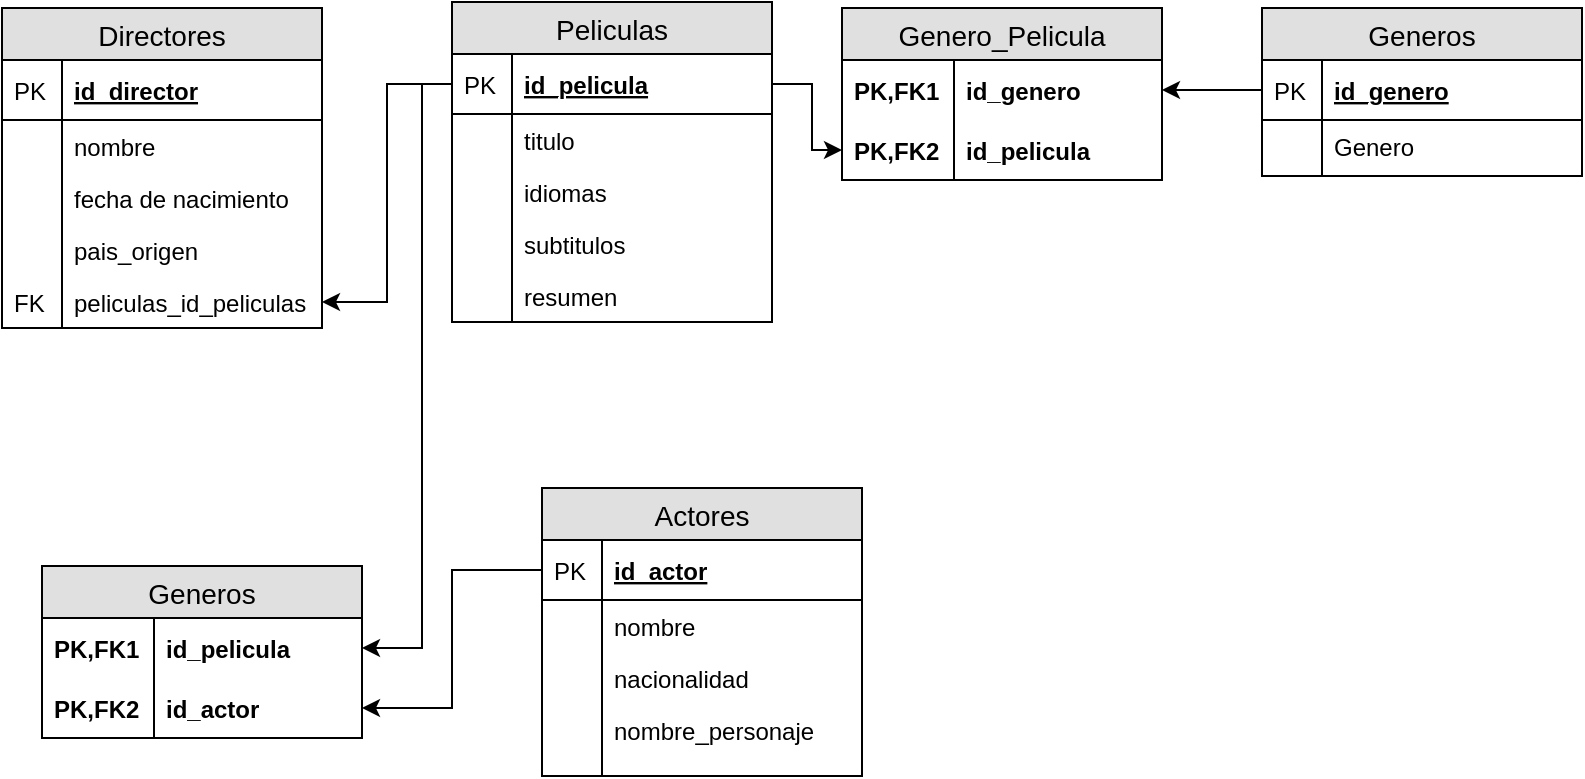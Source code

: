 <mxfile version="12.9.5" type="github"><diagram id="C5RBs43oDa-KdzZeNtuy" name="Page-1"><mxGraphModel dx="970" dy="523" grid="1" gridSize="10" guides="1" tooltips="1" connect="1" arrows="1" fold="1" page="1" pageScale="1" pageWidth="850" pageHeight="1100" math="0" shadow="0"><root><mxCell id="WIyWlLk6GJQsqaUBKTNV-0"/><mxCell id="WIyWlLk6GJQsqaUBKTNV-1" parent="WIyWlLk6GJQsqaUBKTNV-0"/><mxCell id="6sJdTnbzaLRJPbuMR9cc-52" value="Directores" style="swimlane;fontStyle=0;childLayout=stackLayout;horizontal=1;startSize=26;fillColor=#e0e0e0;horizontalStack=0;resizeParent=1;resizeParentMax=0;resizeLast=0;collapsible=1;marginBottom=0;swimlaneFillColor=#ffffff;align=center;fontSize=14;" parent="WIyWlLk6GJQsqaUBKTNV-1" vertex="1"><mxGeometry x="40" y="90" width="160" height="160" as="geometry"/></mxCell><mxCell id="6sJdTnbzaLRJPbuMR9cc-53" value="id_director" style="shape=partialRectangle;top=0;left=0;right=0;bottom=1;align=left;verticalAlign=middle;fillColor=none;spacingLeft=34;spacingRight=4;overflow=hidden;rotatable=0;points=[[0,0.5],[1,0.5]];portConstraint=eastwest;dropTarget=0;fontStyle=5;fontSize=12;" parent="6sJdTnbzaLRJPbuMR9cc-52" vertex="1"><mxGeometry y="26" width="160" height="30" as="geometry"/></mxCell><mxCell id="6sJdTnbzaLRJPbuMR9cc-54" value="PK" style="shape=partialRectangle;top=0;left=0;bottom=0;fillColor=none;align=left;verticalAlign=middle;spacingLeft=4;spacingRight=4;overflow=hidden;rotatable=0;points=[];portConstraint=eastwest;part=1;fontSize=12;" parent="6sJdTnbzaLRJPbuMR9cc-53" vertex="1" connectable="0"><mxGeometry width="30" height="30" as="geometry"/></mxCell><mxCell id="6sJdTnbzaLRJPbuMR9cc-55" value="nombre" style="shape=partialRectangle;top=0;left=0;right=0;bottom=0;align=left;verticalAlign=top;fillColor=none;spacingLeft=34;spacingRight=4;overflow=hidden;rotatable=0;points=[[0,0.5],[1,0.5]];portConstraint=eastwest;dropTarget=0;fontSize=12;" parent="6sJdTnbzaLRJPbuMR9cc-52" vertex="1"><mxGeometry y="56" width="160" height="26" as="geometry"/></mxCell><mxCell id="6sJdTnbzaLRJPbuMR9cc-56" value="" style="shape=partialRectangle;top=0;left=0;bottom=0;fillColor=none;align=left;verticalAlign=top;spacingLeft=4;spacingRight=4;overflow=hidden;rotatable=0;points=[];portConstraint=eastwest;part=1;fontSize=12;" parent="6sJdTnbzaLRJPbuMR9cc-55" vertex="1" connectable="0"><mxGeometry width="30" height="26" as="geometry"/></mxCell><mxCell id="6sJdTnbzaLRJPbuMR9cc-57" value="fecha de nacimiento" style="shape=partialRectangle;top=0;left=0;right=0;bottom=0;align=left;verticalAlign=top;fillColor=none;spacingLeft=34;spacingRight=4;overflow=hidden;rotatable=0;points=[[0,0.5],[1,0.5]];portConstraint=eastwest;dropTarget=0;fontSize=12;" parent="6sJdTnbzaLRJPbuMR9cc-52" vertex="1"><mxGeometry y="82" width="160" height="26" as="geometry"/></mxCell><mxCell id="6sJdTnbzaLRJPbuMR9cc-58" value="" style="shape=partialRectangle;top=0;left=0;bottom=0;fillColor=none;align=left;verticalAlign=top;spacingLeft=4;spacingRight=4;overflow=hidden;rotatable=0;points=[];portConstraint=eastwest;part=1;fontSize=12;" parent="6sJdTnbzaLRJPbuMR9cc-57" vertex="1" connectable="0"><mxGeometry width="30" height="26" as="geometry"/></mxCell><mxCell id="6sJdTnbzaLRJPbuMR9cc-59" value="pais_origen" style="shape=partialRectangle;top=0;left=0;right=0;bottom=0;align=left;verticalAlign=top;fillColor=none;spacingLeft=34;spacingRight=4;overflow=hidden;rotatable=0;points=[[0,0.5],[1,0.5]];portConstraint=eastwest;dropTarget=0;fontSize=12;" parent="6sJdTnbzaLRJPbuMR9cc-52" vertex="1"><mxGeometry y="108" width="160" height="26" as="geometry"/></mxCell><mxCell id="6sJdTnbzaLRJPbuMR9cc-60" value="" style="shape=partialRectangle;top=0;left=0;bottom=0;fillColor=none;align=left;verticalAlign=top;spacingLeft=4;spacingRight=4;overflow=hidden;rotatable=0;points=[];portConstraint=eastwest;part=1;fontSize=12;" parent="6sJdTnbzaLRJPbuMR9cc-59" vertex="1" connectable="0"><mxGeometry width="30" height="26" as="geometry"/></mxCell><mxCell id="6sJdTnbzaLRJPbuMR9cc-71" value="peliculas_id_peliculas" style="shape=partialRectangle;top=0;left=0;right=0;bottom=0;align=left;verticalAlign=top;fillColor=none;spacingLeft=34;spacingRight=4;overflow=hidden;rotatable=0;points=[[0,0.5],[1,0.5]];portConstraint=eastwest;dropTarget=0;fontSize=12;" parent="6sJdTnbzaLRJPbuMR9cc-52" vertex="1"><mxGeometry y="134" width="160" height="26" as="geometry"/></mxCell><mxCell id="6sJdTnbzaLRJPbuMR9cc-72" value="FK" style="shape=partialRectangle;top=0;left=0;bottom=0;fillColor=none;align=left;verticalAlign=top;spacingLeft=4;spacingRight=4;overflow=hidden;rotatable=0;points=[];portConstraint=eastwest;part=1;fontSize=12;" parent="6sJdTnbzaLRJPbuMR9cc-71" vertex="1" connectable="0"><mxGeometry width="30" height="26" as="geometry"/></mxCell><mxCell id="6sJdTnbzaLRJPbuMR9cc-112" value="Peliculas" style="swimlane;fontStyle=0;childLayout=stackLayout;horizontal=1;startSize=26;fillColor=#e0e0e0;horizontalStack=0;resizeParent=1;resizeParentMax=0;resizeLast=0;collapsible=1;marginBottom=0;swimlaneFillColor=#ffffff;align=center;fontSize=14;" parent="WIyWlLk6GJQsqaUBKTNV-1" vertex="1"><mxGeometry x="265" y="87" width="160" height="160" as="geometry"/></mxCell><mxCell id="6sJdTnbzaLRJPbuMR9cc-113" value="id_pelicula" style="shape=partialRectangle;top=0;left=0;right=0;bottom=1;align=left;verticalAlign=middle;fillColor=none;spacingLeft=34;spacingRight=4;overflow=hidden;rotatable=0;points=[[0,0.5],[1,0.5]];portConstraint=eastwest;dropTarget=0;fontStyle=5;fontSize=12;" parent="6sJdTnbzaLRJPbuMR9cc-112" vertex="1"><mxGeometry y="26" width="160" height="30" as="geometry"/></mxCell><mxCell id="6sJdTnbzaLRJPbuMR9cc-114" value="PK" style="shape=partialRectangle;top=0;left=0;bottom=0;fillColor=none;align=left;verticalAlign=middle;spacingLeft=4;spacingRight=4;overflow=hidden;rotatable=0;points=[];portConstraint=eastwest;part=1;fontSize=12;" parent="6sJdTnbzaLRJPbuMR9cc-113" vertex="1" connectable="0"><mxGeometry width="30" height="30" as="geometry"/></mxCell><mxCell id="6sJdTnbzaLRJPbuMR9cc-115" value="titulo" style="shape=partialRectangle;top=0;left=0;right=0;bottom=0;align=left;verticalAlign=top;fillColor=none;spacingLeft=34;spacingRight=4;overflow=hidden;rotatable=0;points=[[0,0.5],[1,0.5]];portConstraint=eastwest;dropTarget=0;fontSize=12;" parent="6sJdTnbzaLRJPbuMR9cc-112" vertex="1"><mxGeometry y="56" width="160" height="26" as="geometry"/></mxCell><mxCell id="6sJdTnbzaLRJPbuMR9cc-116" value="" style="shape=partialRectangle;top=0;left=0;bottom=0;fillColor=none;align=left;verticalAlign=top;spacingLeft=4;spacingRight=4;overflow=hidden;rotatable=0;points=[];portConstraint=eastwest;part=1;fontSize=12;" parent="6sJdTnbzaLRJPbuMR9cc-115" vertex="1" connectable="0"><mxGeometry width="30" height="26" as="geometry"/></mxCell><mxCell id="6sJdTnbzaLRJPbuMR9cc-117" value="idiomas" style="shape=partialRectangle;top=0;left=0;right=0;bottom=0;align=left;verticalAlign=top;fillColor=none;spacingLeft=34;spacingRight=4;overflow=hidden;rotatable=0;points=[[0,0.5],[1,0.5]];portConstraint=eastwest;dropTarget=0;fontSize=12;" parent="6sJdTnbzaLRJPbuMR9cc-112" vertex="1"><mxGeometry y="82" width="160" height="26" as="geometry"/></mxCell><mxCell id="6sJdTnbzaLRJPbuMR9cc-118" value="" style="shape=partialRectangle;top=0;left=0;bottom=0;fillColor=none;align=left;verticalAlign=top;spacingLeft=4;spacingRight=4;overflow=hidden;rotatable=0;points=[];portConstraint=eastwest;part=1;fontSize=12;" parent="6sJdTnbzaLRJPbuMR9cc-117" vertex="1" connectable="0"><mxGeometry width="30" height="26" as="geometry"/></mxCell><mxCell id="6sJdTnbzaLRJPbuMR9cc-119" value="subtitulos" style="shape=partialRectangle;top=0;left=0;right=0;bottom=0;align=left;verticalAlign=top;fillColor=none;spacingLeft=34;spacingRight=4;overflow=hidden;rotatable=0;points=[[0,0.5],[1,0.5]];portConstraint=eastwest;dropTarget=0;fontSize=12;" parent="6sJdTnbzaLRJPbuMR9cc-112" vertex="1"><mxGeometry y="108" width="160" height="26" as="geometry"/></mxCell><mxCell id="6sJdTnbzaLRJPbuMR9cc-120" value="" style="shape=partialRectangle;top=0;left=0;bottom=0;fillColor=none;align=left;verticalAlign=top;spacingLeft=4;spacingRight=4;overflow=hidden;rotatable=0;points=[];portConstraint=eastwest;part=1;fontSize=12;" parent="6sJdTnbzaLRJPbuMR9cc-119" vertex="1" connectable="0"><mxGeometry width="30" height="26" as="geometry"/></mxCell><mxCell id="6sJdTnbzaLRJPbuMR9cc-125" value="resumen" style="shape=partialRectangle;top=0;left=0;right=0;bottom=0;align=left;verticalAlign=top;fillColor=none;spacingLeft=34;spacingRight=4;overflow=hidden;rotatable=0;points=[[0,0.5],[1,0.5]];portConstraint=eastwest;dropTarget=0;fontSize=12;" parent="6sJdTnbzaLRJPbuMR9cc-112" vertex="1"><mxGeometry y="134" width="160" height="26" as="geometry"/></mxCell><mxCell id="6sJdTnbzaLRJPbuMR9cc-126" value="" style="shape=partialRectangle;top=0;left=0;bottom=0;fillColor=none;align=left;verticalAlign=top;spacingLeft=4;spacingRight=4;overflow=hidden;rotatable=0;points=[];portConstraint=eastwest;part=1;fontSize=12;" parent="6sJdTnbzaLRJPbuMR9cc-125" vertex="1" connectable="0"><mxGeometry width="30" height="26" as="geometry"/></mxCell><mxCell id="6sJdTnbzaLRJPbuMR9cc-131" style="edgeStyle=orthogonalEdgeStyle;rounded=0;orthogonalLoop=1;jettySize=auto;html=1;entryX=1;entryY=0.5;entryDx=0;entryDy=0;" parent="WIyWlLk6GJQsqaUBKTNV-1" source="6sJdTnbzaLRJPbuMR9cc-113" target="6sJdTnbzaLRJPbuMR9cc-71" edge="1"><mxGeometry relative="1" as="geometry"/></mxCell><mxCell id="6sJdTnbzaLRJPbuMR9cc-143" value="Genero_Pelicula" style="swimlane;fontStyle=0;childLayout=stackLayout;horizontal=1;startSize=26;fillColor=#e0e0e0;horizontalStack=0;resizeParent=1;resizeParentMax=0;resizeLast=0;collapsible=1;marginBottom=0;swimlaneFillColor=#ffffff;align=center;fontSize=14;" parent="WIyWlLk6GJQsqaUBKTNV-1" vertex="1"><mxGeometry x="460" y="90" width="160" height="86" as="geometry"/></mxCell><mxCell id="6sJdTnbzaLRJPbuMR9cc-144" value="id_genero" style="shape=partialRectangle;top=0;left=0;right=0;bottom=0;align=left;verticalAlign=middle;fillColor=none;spacingLeft=60;spacingRight=4;overflow=hidden;rotatable=0;points=[[0,0.5],[1,0.5]];portConstraint=eastwest;dropTarget=0;fontStyle=1;fontSize=12;" parent="6sJdTnbzaLRJPbuMR9cc-143" vertex="1"><mxGeometry y="26" width="160" height="30" as="geometry"/></mxCell><mxCell id="6sJdTnbzaLRJPbuMR9cc-145" value="PK,FK1" style="shape=partialRectangle;fontStyle=1;top=0;left=0;bottom=0;fillColor=none;align=left;verticalAlign=middle;spacingLeft=4;spacingRight=4;overflow=hidden;rotatable=0;points=[];portConstraint=eastwest;part=1;fontSize=12;" parent="6sJdTnbzaLRJPbuMR9cc-144" vertex="1" connectable="0"><mxGeometry width="56" height="30" as="geometry"/></mxCell><mxCell id="6sJdTnbzaLRJPbuMR9cc-146" value="id_pelicula" style="shape=partialRectangle;top=0;left=0;right=0;bottom=1;align=left;verticalAlign=middle;fillColor=none;spacingLeft=60;spacingRight=4;overflow=hidden;rotatable=0;points=[[0,0.5],[1,0.5]];portConstraint=eastwest;dropTarget=0;fontStyle=1;fontSize=12;" parent="6sJdTnbzaLRJPbuMR9cc-143" vertex="1"><mxGeometry y="56" width="160" height="30" as="geometry"/></mxCell><mxCell id="6sJdTnbzaLRJPbuMR9cc-147" value="PK,FK2" style="shape=partialRectangle;fontStyle=1;top=0;left=0;bottom=0;fillColor=none;align=left;verticalAlign=middle;spacingLeft=4;spacingRight=4;overflow=hidden;rotatable=0;points=[];portConstraint=eastwest;part=1;fontSize=12;" parent="6sJdTnbzaLRJPbuMR9cc-146" vertex="1" connectable="0"><mxGeometry width="56" height="30" as="geometry"/></mxCell><mxCell id="6sJdTnbzaLRJPbuMR9cc-150" style="edgeStyle=orthogonalEdgeStyle;rounded=0;orthogonalLoop=1;jettySize=auto;html=1;exitX=1;exitY=0.5;exitDx=0;exitDy=0;entryX=0;entryY=0.5;entryDx=0;entryDy=0;" parent="WIyWlLk6GJQsqaUBKTNV-1" source="6sJdTnbzaLRJPbuMR9cc-113" target="6sJdTnbzaLRJPbuMR9cc-146" edge="1"><mxGeometry relative="1" as="geometry"/></mxCell><mxCell id="6sJdTnbzaLRJPbuMR9cc-170" style="edgeStyle=orthogonalEdgeStyle;rounded=0;orthogonalLoop=1;jettySize=auto;html=1;exitX=0;exitY=0.5;exitDx=0;exitDy=0;entryX=1;entryY=0.5;entryDx=0;entryDy=0;" parent="WIyWlLk6GJQsqaUBKTNV-1" source="6sJdTnbzaLRJPbuMR9cc-94" target="6sJdTnbzaLRJPbuMR9cc-166" edge="1"><mxGeometry relative="1" as="geometry"/></mxCell><mxCell id="6sJdTnbzaLRJPbuMR9cc-171" style="edgeStyle=orthogonalEdgeStyle;rounded=0;orthogonalLoop=1;jettySize=auto;html=1;exitX=0;exitY=0.5;exitDx=0;exitDy=0;entryX=1;entryY=0.5;entryDx=0;entryDy=0;" parent="WIyWlLk6GJQsqaUBKTNV-1" source="6sJdTnbzaLRJPbuMR9cc-113" target="6sJdTnbzaLRJPbuMR9cc-164" edge="1"><mxGeometry relative="1" as="geometry"><Array as="points"><mxPoint x="250" y="128"/><mxPoint x="250" y="410"/></Array></mxGeometry></mxCell><mxCell id="6sJdTnbzaLRJPbuMR9cc-151" value="Generos" style="swimlane;fontStyle=0;childLayout=stackLayout;horizontal=1;startSize=26;fillColor=#e0e0e0;horizontalStack=0;resizeParent=1;resizeParentMax=0;resizeLast=0;collapsible=1;marginBottom=0;swimlaneFillColor=#ffffff;align=center;fontSize=14;" parent="WIyWlLk6GJQsqaUBKTNV-1" vertex="1"><mxGeometry x="670" y="90" width="160" height="84" as="geometry"/></mxCell><mxCell id="6sJdTnbzaLRJPbuMR9cc-152" value="id_genero" style="shape=partialRectangle;top=0;left=0;right=0;bottom=1;align=left;verticalAlign=middle;fillColor=none;spacingLeft=34;spacingRight=4;overflow=hidden;rotatable=0;points=[[0,0.5],[1,0.5]];portConstraint=eastwest;dropTarget=0;fontStyle=5;fontSize=12;" parent="6sJdTnbzaLRJPbuMR9cc-151" vertex="1"><mxGeometry y="26" width="160" height="30" as="geometry"/></mxCell><mxCell id="6sJdTnbzaLRJPbuMR9cc-153" value="PK" style="shape=partialRectangle;top=0;left=0;bottom=0;fillColor=none;align=left;verticalAlign=middle;spacingLeft=4;spacingRight=4;overflow=hidden;rotatable=0;points=[];portConstraint=eastwest;part=1;fontSize=12;" parent="6sJdTnbzaLRJPbuMR9cc-152" vertex="1" connectable="0"><mxGeometry width="30" height="30" as="geometry"/></mxCell><mxCell id="6sJdTnbzaLRJPbuMR9cc-154" value="Genero" style="shape=partialRectangle;top=0;left=0;right=0;bottom=0;align=left;verticalAlign=top;fillColor=none;spacingLeft=34;spacingRight=4;overflow=hidden;rotatable=0;points=[[0,0.5],[1,0.5]];portConstraint=eastwest;dropTarget=0;fontSize=12;" parent="6sJdTnbzaLRJPbuMR9cc-151" vertex="1"><mxGeometry y="56" width="160" height="26" as="geometry"/></mxCell><mxCell id="6sJdTnbzaLRJPbuMR9cc-155" value="" style="shape=partialRectangle;top=0;left=0;bottom=0;fillColor=none;align=left;verticalAlign=top;spacingLeft=4;spacingRight=4;overflow=hidden;rotatable=0;points=[];portConstraint=eastwest;part=1;fontSize=12;" parent="6sJdTnbzaLRJPbuMR9cc-154" vertex="1" connectable="0"><mxGeometry width="30" height="26" as="geometry"/></mxCell><mxCell id="6sJdTnbzaLRJPbuMR9cc-160" value="" style="shape=partialRectangle;top=0;left=0;right=0;bottom=0;align=left;verticalAlign=top;fillColor=none;spacingLeft=34;spacingRight=4;overflow=hidden;rotatable=0;points=[[0,0.5],[1,0.5]];portConstraint=eastwest;dropTarget=0;fontSize=12;" parent="6sJdTnbzaLRJPbuMR9cc-151" vertex="1"><mxGeometry y="82" width="160" height="2" as="geometry"/></mxCell><mxCell id="6sJdTnbzaLRJPbuMR9cc-161" value="" style="shape=partialRectangle;top=0;left=0;bottom=0;fillColor=none;align=left;verticalAlign=top;spacingLeft=4;spacingRight=4;overflow=hidden;rotatable=0;points=[];portConstraint=eastwest;part=1;fontSize=12;" parent="6sJdTnbzaLRJPbuMR9cc-160" vertex="1" connectable="0"><mxGeometry width="30" height="2" as="geometry"/></mxCell><mxCell id="6sJdTnbzaLRJPbuMR9cc-172" style="edgeStyle=orthogonalEdgeStyle;rounded=0;orthogonalLoop=1;jettySize=auto;html=1;exitX=0;exitY=0.5;exitDx=0;exitDy=0;entryX=1;entryY=0.5;entryDx=0;entryDy=0;" parent="WIyWlLk6GJQsqaUBKTNV-1" source="6sJdTnbzaLRJPbuMR9cc-152" target="6sJdTnbzaLRJPbuMR9cc-144" edge="1"><mxGeometry relative="1" as="geometry"/></mxCell><mxCell id="6sJdTnbzaLRJPbuMR9cc-163" value="Generos" style="swimlane;fontStyle=0;childLayout=stackLayout;horizontal=1;startSize=26;fillColor=#e0e0e0;horizontalStack=0;resizeParent=1;resizeParentMax=0;resizeLast=0;collapsible=1;marginBottom=0;swimlaneFillColor=#ffffff;align=center;fontSize=14;" parent="WIyWlLk6GJQsqaUBKTNV-1" vertex="1"><mxGeometry x="60" y="369" width="160" height="86" as="geometry"/></mxCell><mxCell id="6sJdTnbzaLRJPbuMR9cc-164" value="id_pelicula" style="shape=partialRectangle;top=0;left=0;right=0;bottom=0;align=left;verticalAlign=middle;fillColor=none;spacingLeft=60;spacingRight=4;overflow=hidden;rotatable=0;points=[[0,0.5],[1,0.5]];portConstraint=eastwest;dropTarget=0;fontStyle=1;fontSize=12;" parent="6sJdTnbzaLRJPbuMR9cc-163" vertex="1"><mxGeometry y="26" width="160" height="30" as="geometry"/></mxCell><mxCell id="6sJdTnbzaLRJPbuMR9cc-165" value="PK,FK1" style="shape=partialRectangle;fontStyle=1;top=0;left=0;bottom=0;fillColor=none;align=left;verticalAlign=middle;spacingLeft=4;spacingRight=4;overflow=hidden;rotatable=0;points=[];portConstraint=eastwest;part=1;fontSize=12;" parent="6sJdTnbzaLRJPbuMR9cc-164" vertex="1" connectable="0"><mxGeometry width="56" height="30" as="geometry"/></mxCell><mxCell id="6sJdTnbzaLRJPbuMR9cc-166" value="id_actor" style="shape=partialRectangle;top=0;left=0;right=0;bottom=1;align=left;verticalAlign=middle;fillColor=none;spacingLeft=60;spacingRight=4;overflow=hidden;rotatable=0;points=[[0,0.5],[1,0.5]];portConstraint=eastwest;dropTarget=0;fontStyle=1;fontSize=12;" parent="6sJdTnbzaLRJPbuMR9cc-163" vertex="1"><mxGeometry y="56" width="160" height="30" as="geometry"/></mxCell><mxCell id="6sJdTnbzaLRJPbuMR9cc-167" value="PK,FK2" style="shape=partialRectangle;fontStyle=1;top=0;left=0;bottom=0;fillColor=none;align=left;verticalAlign=middle;spacingLeft=4;spacingRight=4;overflow=hidden;rotatable=0;points=[];portConstraint=eastwest;part=1;fontSize=12;" parent="6sJdTnbzaLRJPbuMR9cc-166" vertex="1" connectable="0"><mxGeometry width="56" height="30" as="geometry"/></mxCell><mxCell id="6sJdTnbzaLRJPbuMR9cc-93" value="Actores" style="swimlane;fontStyle=0;childLayout=stackLayout;horizontal=1;startSize=26;fillColor=#e0e0e0;horizontalStack=0;resizeParent=1;resizeParentMax=0;resizeLast=0;collapsible=1;marginBottom=0;swimlaneFillColor=#ffffff;align=center;fontSize=14;" parent="WIyWlLk6GJQsqaUBKTNV-1" vertex="1"><mxGeometry x="310" y="330" width="160" height="144" as="geometry"/></mxCell><mxCell id="6sJdTnbzaLRJPbuMR9cc-94" value="id_actor" style="shape=partialRectangle;top=0;left=0;right=0;bottom=1;align=left;verticalAlign=middle;fillColor=none;spacingLeft=34;spacingRight=4;overflow=hidden;rotatable=0;points=[[0,0.5],[1,0.5]];portConstraint=eastwest;dropTarget=0;fontStyle=5;fontSize=12;" parent="6sJdTnbzaLRJPbuMR9cc-93" vertex="1"><mxGeometry y="26" width="160" height="30" as="geometry"/></mxCell><mxCell id="6sJdTnbzaLRJPbuMR9cc-95" value="PK" style="shape=partialRectangle;top=0;left=0;bottom=0;fillColor=none;align=left;verticalAlign=middle;spacingLeft=4;spacingRight=4;overflow=hidden;rotatable=0;points=[];portConstraint=eastwest;part=1;fontSize=12;" parent="6sJdTnbzaLRJPbuMR9cc-94" vertex="1" connectable="0"><mxGeometry width="30" height="30" as="geometry"/></mxCell><mxCell id="6sJdTnbzaLRJPbuMR9cc-96" value="nombre" style="shape=partialRectangle;top=0;left=0;right=0;bottom=0;align=left;verticalAlign=top;fillColor=none;spacingLeft=34;spacingRight=4;overflow=hidden;rotatable=0;points=[[0,0.5],[1,0.5]];portConstraint=eastwest;dropTarget=0;fontSize=12;" parent="6sJdTnbzaLRJPbuMR9cc-93" vertex="1"><mxGeometry y="56" width="160" height="26" as="geometry"/></mxCell><mxCell id="6sJdTnbzaLRJPbuMR9cc-97" value="" style="shape=partialRectangle;top=0;left=0;bottom=0;fillColor=none;align=left;verticalAlign=top;spacingLeft=4;spacingRight=4;overflow=hidden;rotatable=0;points=[];portConstraint=eastwest;part=1;fontSize=12;" parent="6sJdTnbzaLRJPbuMR9cc-96" vertex="1" connectable="0"><mxGeometry width="30" height="26" as="geometry"/></mxCell><mxCell id="6sJdTnbzaLRJPbuMR9cc-98" value="nacionalidad" style="shape=partialRectangle;top=0;left=0;right=0;bottom=0;align=left;verticalAlign=top;fillColor=none;spacingLeft=34;spacingRight=4;overflow=hidden;rotatable=0;points=[[0,0.5],[1,0.5]];portConstraint=eastwest;dropTarget=0;fontSize=12;" parent="6sJdTnbzaLRJPbuMR9cc-93" vertex="1"><mxGeometry y="82" width="160" height="26" as="geometry"/></mxCell><mxCell id="6sJdTnbzaLRJPbuMR9cc-99" value="" style="shape=partialRectangle;top=0;left=0;bottom=0;fillColor=none;align=left;verticalAlign=top;spacingLeft=4;spacingRight=4;overflow=hidden;rotatable=0;points=[];portConstraint=eastwest;part=1;fontSize=12;" parent="6sJdTnbzaLRJPbuMR9cc-98" vertex="1" connectable="0"><mxGeometry width="30" height="26" as="geometry"/></mxCell><mxCell id="6sJdTnbzaLRJPbuMR9cc-100" value="nombre_personaje" style="shape=partialRectangle;top=0;left=0;right=0;bottom=0;align=left;verticalAlign=top;fillColor=none;spacingLeft=34;spacingRight=4;overflow=hidden;rotatable=0;points=[[0,0.5],[1,0.5]];portConstraint=eastwest;dropTarget=0;fontSize=12;" parent="6sJdTnbzaLRJPbuMR9cc-93" vertex="1"><mxGeometry y="108" width="160" height="26" as="geometry"/></mxCell><mxCell id="6sJdTnbzaLRJPbuMR9cc-101" value="" style="shape=partialRectangle;top=0;left=0;bottom=0;fillColor=none;align=left;verticalAlign=top;spacingLeft=4;spacingRight=4;overflow=hidden;rotatable=0;points=[];portConstraint=eastwest;part=1;fontSize=12;" parent="6sJdTnbzaLRJPbuMR9cc-100" vertex="1" connectable="0"><mxGeometry width="30" height="26" as="geometry"/></mxCell><mxCell id="6sJdTnbzaLRJPbuMR9cc-102" value="" style="shape=partialRectangle;top=0;left=0;right=0;bottom=0;align=left;verticalAlign=top;fillColor=none;spacingLeft=34;spacingRight=4;overflow=hidden;rotatable=0;points=[[0,0.5],[1,0.5]];portConstraint=eastwest;dropTarget=0;fontSize=12;" parent="6sJdTnbzaLRJPbuMR9cc-93" vertex="1"><mxGeometry y="134" width="160" height="10" as="geometry"/></mxCell><mxCell id="6sJdTnbzaLRJPbuMR9cc-103" value="" style="shape=partialRectangle;top=0;left=0;bottom=0;fillColor=none;align=left;verticalAlign=top;spacingLeft=4;spacingRight=4;overflow=hidden;rotatable=0;points=[];portConstraint=eastwest;part=1;fontSize=12;" parent="6sJdTnbzaLRJPbuMR9cc-102" vertex="1" connectable="0"><mxGeometry width="30" height="10" as="geometry"/></mxCell></root></mxGraphModel></diagram></mxfile>